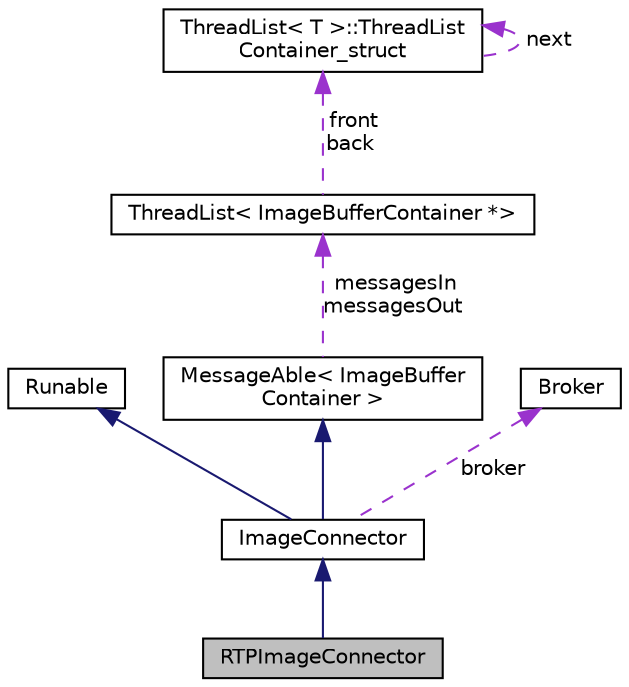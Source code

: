 digraph "RTPImageConnector"
{
  edge [fontname="Helvetica",fontsize="10",labelfontname="Helvetica",labelfontsize="10"];
  node [fontname="Helvetica",fontsize="10",shape=record];
  Node4 [label="RTPImageConnector",height=0.2,width=0.4,color="black", fillcolor="grey75", style="filled", fontcolor="black"];
  Node5 -> Node4 [dir="back",color="midnightblue",fontsize="10",style="solid",fontname="Helvetica"];
  Node5 [label="ImageConnector",height=0.2,width=0.4,color="black", fillcolor="white", style="filled",URL="$classImageConnector.html"];
  Node6 -> Node5 [dir="back",color="midnightblue",fontsize="10",style="solid",fontname="Helvetica"];
  Node6 [label="Runable",height=0.2,width=0.4,color="black", fillcolor="white", style="filled",URL="$classRunable.html"];
  Node7 -> Node5 [dir="back",color="midnightblue",fontsize="10",style="solid",fontname="Helvetica"];
  Node7 [label="MessageAble\< ImageBuffer\lContainer \>",height=0.2,width=0.4,color="black", fillcolor="white", style="filled",URL="$classMessageAble.html"];
  Node8 -> Node7 [dir="back",color="darkorchid3",fontsize="10",style="dashed",label=" messagesIn\nmessagesOut" ,fontname="Helvetica"];
  Node8 [label="ThreadList\< ImageBufferContainer *\>",height=0.2,width=0.4,color="black", fillcolor="white", style="filled",URL="$classThreadList.html"];
  Node9 -> Node8 [dir="back",color="darkorchid3",fontsize="10",style="dashed",label=" front\nback" ,fontname="Helvetica"];
  Node9 [label="ThreadList\< T \>::ThreadList\lContainer_struct",height=0.2,width=0.4,color="black", fillcolor="white", style="filled",URL="$structThreadList_1_1ThreadListContainer__struct.html"];
  Node9 -> Node9 [dir="back",color="darkorchid3",fontsize="10",style="dashed",label=" next" ,fontname="Helvetica"];
  Node10 -> Node5 [dir="back",color="darkorchid3",fontsize="10",style="dashed",label=" broker" ,fontname="Helvetica"];
  Node10 [label="Broker",height=0.2,width=0.4,color="black", fillcolor="white", style="filled",URL="$classBroker.html"];
}
